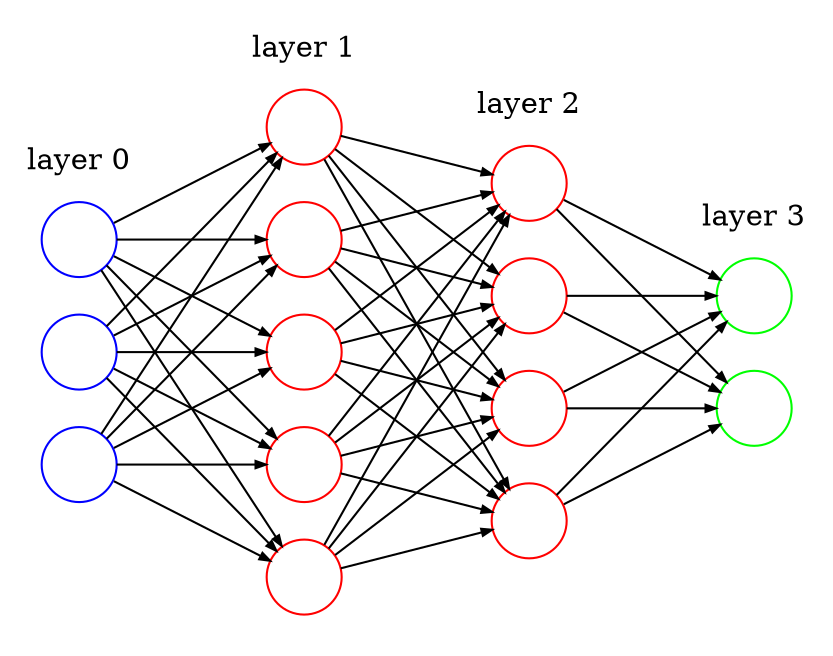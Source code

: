 // dot -Tsvg -Gsize=10,10\! -O model-vars.dot
digraph G {

    rankdir=LR;
	splines=line;
    nodesep=.25;
    ranksep=0.8;

    node [label="", style=solid, shape=circle];
    edge [arrowsize=0.5]

    subgraph cluster_0 {
		color=white;
        node [color=blue];
        x1 x2 x3;
		label="layer 0";
	}

	subgraph cluster_1 {
		color=white;
		node [color=red];
		a12 a22 a32 a42 a52;
		label="layer 1";
	}

	subgraph cluster_2 {
		color=white;
		node [color=red];
		a13 a23 a33 a43;
		label="layer 2";
	}

	subgraph cluster_3 {
		color=white;
		node [color=green];
		O1 O2;
		label="layer 3";
	}

    { x1 x2 x3 } -> { a12 a22 a32 a42 a52 };
    { a12 a22 a32 a42 a52 } -> { a13 a23 a33 a43 };
    { a13 a23 a33 a43 } -> { O1 O2 };

}
